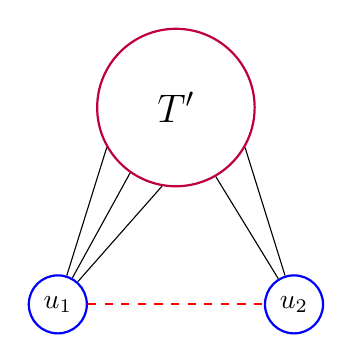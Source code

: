 \begin{tikzpicture}
  \node[draw = purple, thick, circle, minimum size = 2cm, font = \Large] (g) at (0,0) {$T'$};
  \node[draw = blue, thick, circle] (u1) at (-1.5,-2.5) {$u_1$};
  \node[draw = blue, thick, circle] (u2) at (1.5,-2.5) {$u_2$};
  
  \draw (u1) to (g.-125);
  \draw (u1) to (g.-150);
  \draw (u1) to (g.-100);  
  
  \draw (u2) to (g.-60);
  \draw (u2) to (g.-30);
  
  \draw[dashed, thick, red] (u1) to (u2);
\end{tikzpicture}